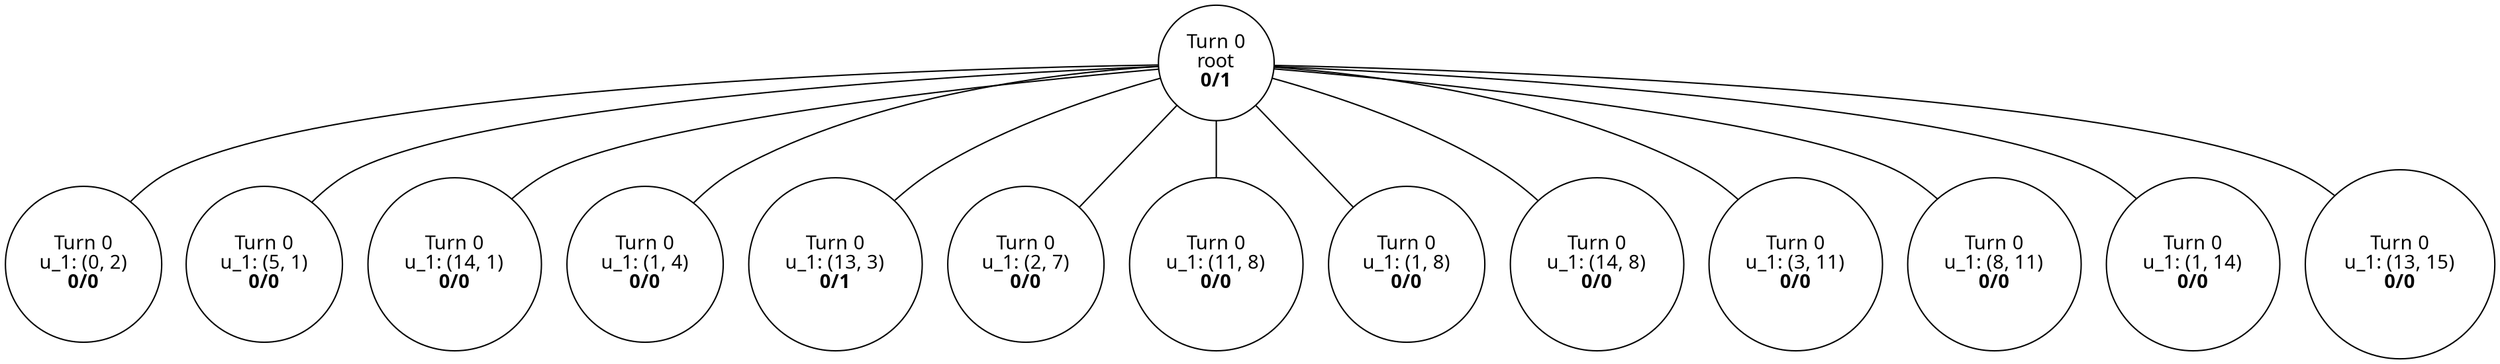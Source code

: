 graph {
  node [shape=circle fontname="CMU Serif"]
  tBjzm [label=<Turn 0<br/>root<br/><b>0/1</b>>]
  tBjzm -- RjZht
  RjZht [label=<Turn 0<br/>u_1: (0, 2)<br/><b>0/0</b>>]
  tBjzm -- bWADG
  bWADG [label=<Turn 0<br/>u_1: (5, 1)<br/><b>0/0</b>>]
  tBjzm -- EzuGS
  EzuGS [label=<Turn 0<br/>u_1: (14, 1)<br/><b>0/0</b>>]
  tBjzm -- SFxfx
  SFxfx [label=<Turn 0<br/>u_1: (1, 4)<br/><b>0/0</b>>]
  tBjzm -- nKdHh
  nKdHh [label=<Turn 0<br/>u_1: (13, 3)<br/><b>0/1</b>>]
  tBjzm -- QoXgG
  QoXgG [label=<Turn 0<br/>u_1: (2, 7)<br/><b>0/0</b>>]
  tBjzm -- igexs
  igexs [label=<Turn 0<br/>u_1: (11, 8)<br/><b>0/0</b>>]
  tBjzm -- sTlPq
  sTlPq [label=<Turn 0<br/>u_1: (1, 8)<br/><b>0/0</b>>]
  tBjzm -- npZve
  npZve [label=<Turn 0<br/>u_1: (14, 8)<br/><b>0/0</b>>]
  tBjzm -- iVpeu
  iVpeu [label=<Turn 0<br/>u_1: (3, 11)<br/><b>0/0</b>>]
  tBjzm -- BygyE
  BygyE [label=<Turn 0<br/>u_1: (8, 11)<br/><b>0/0</b>>]
  tBjzm -- eVuYi
  eVuYi [label=<Turn 0<br/>u_1: (1, 14)<br/><b>0/0</b>>]
  tBjzm -- clEFm
  clEFm [label=<Turn 0<br/>u_1: (13, 15)<br/><b>0/0</b>>]
}
